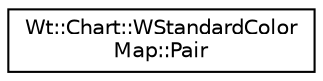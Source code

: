 digraph "Graphical Class Hierarchy"
{
 // LATEX_PDF_SIZE
  edge [fontname="Helvetica",fontsize="10",labelfontname="Helvetica",labelfontsize="10"];
  node [fontname="Helvetica",fontsize="10",shape=record];
  rankdir="LR";
  Node0 [label="Wt::Chart::WStandardColor\lMap::Pair",height=0.2,width=0.4,color="black", fillcolor="white", style="filled",URL="$classWt_1_1Chart_1_1WStandardColorMap_1_1Pair.html",tooltip="Contains a pair of a numerical value and a WColor."];
}
